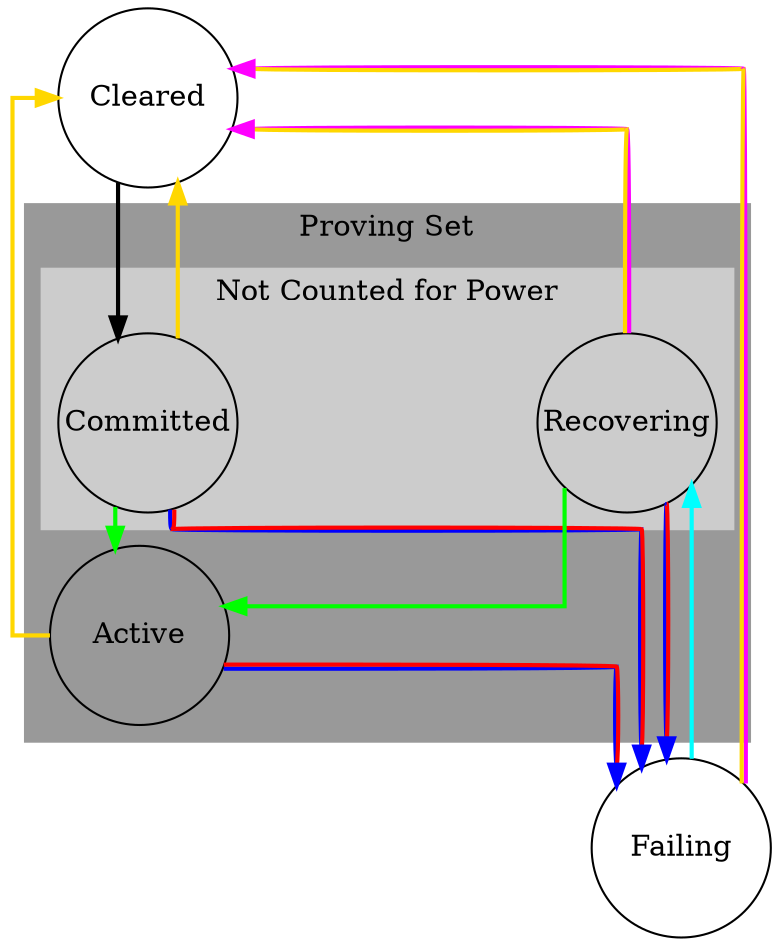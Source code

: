 digraph sectoRecovering {
  Compound=true
  splines=ortho
  ranksep=0.2
  nodesep=2
  node [shape=circle width=1.2 fixedsize=true]
  edge [penwidth=2]
  Cleared
  subgraph cluster_0 {
      label="Proving Set"
      style=filled
      color=grey60
     Committed
     Active
     Recovering

     subgraph cluster_1 {
         label="Not Counted for Power"
         style=filled
         color=grey80
         Committed
         Recovering
     }
  }

  // black: sm.CommitSector
  // green: sm.SubmitPoSt - ActivateSectors
  // blue: sm.DeclareFaults
  // red: ca.CronTick -> sm.SpottedFaults
  // gold: sm.SubmitPoSt/ca.CronTick - ExpireSectors
  // magenta: sm.SubmitPoSt/ca.CronTick - MaxFaultCount
  // cyan: sm.RecoverFaults
  Cleared -> Committed [color="black"]
  Committed -> Active [color="green"]
  Active -> Failing [color="blue:red"]
  Recovering -> Cleared [constraint=false color="magenta:gold"]
  Failing -> Recovering [constraint=false color="cyan"]
  Failing -> Cleared [constraint=false color="magenta:gold"]
  Recovering -> Active [color="green"]
  Committed -> Cleared [constraint=false color="gold"]
  Committed -> Failing [color="blue:red"]
  Active -> Cleared [constraint=false color="gold"]
  Recovering -> Failing [color="blue:red"]

}

